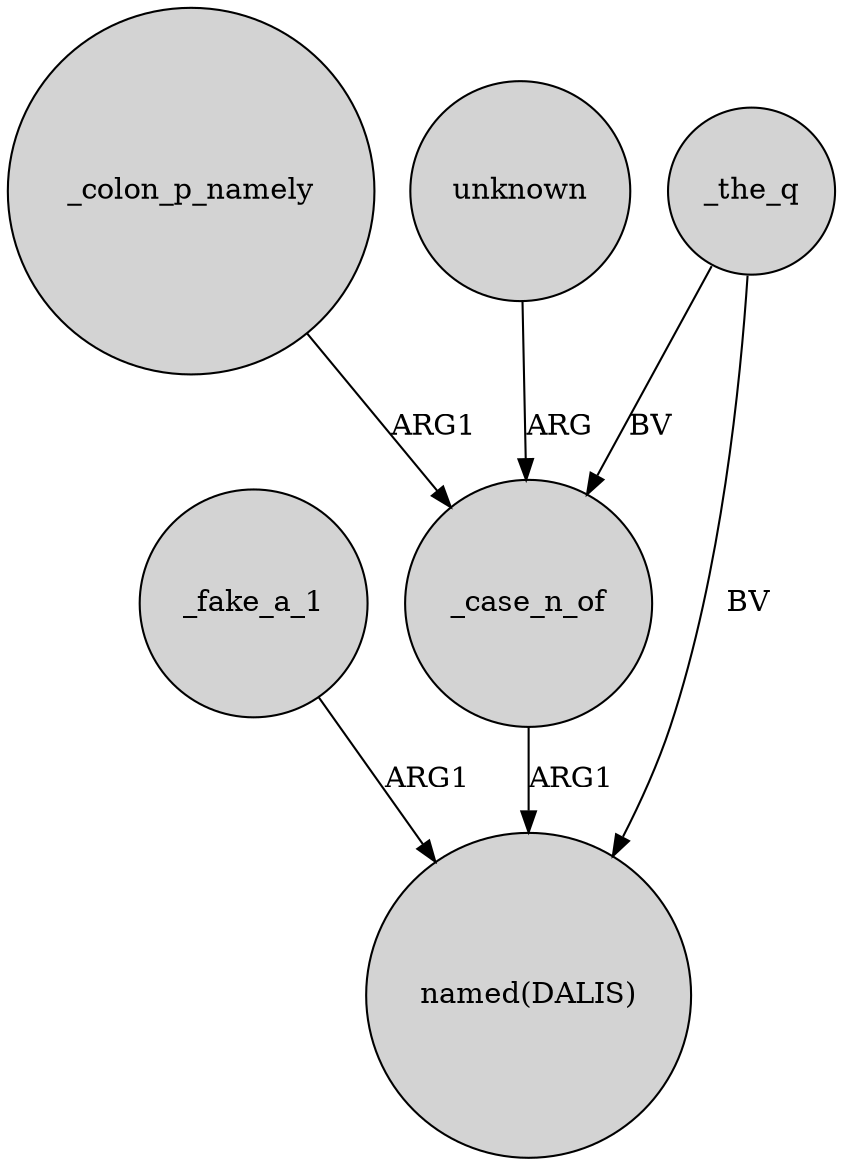 digraph {
	node [shape=circle style=filled]
	_fake_a_1 -> "named(DALIS)" [label=ARG1]
	_colon_p_namely -> _case_n_of [label=ARG1]
	unknown -> _case_n_of [label=ARG]
	_the_q -> _case_n_of [label=BV]
	_case_n_of -> "named(DALIS)" [label=ARG1]
	_the_q -> "named(DALIS)" [label=BV]
}
